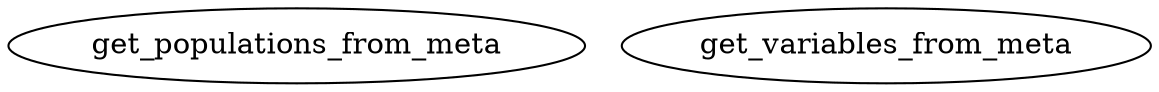 /* Created by mdot for Matlab */
digraph m2html {

  get_populations_from_meta [URL="get_populations_from_meta.html"];
  get_variables_from_meta [URL="get_variables_from_meta.html"];
}